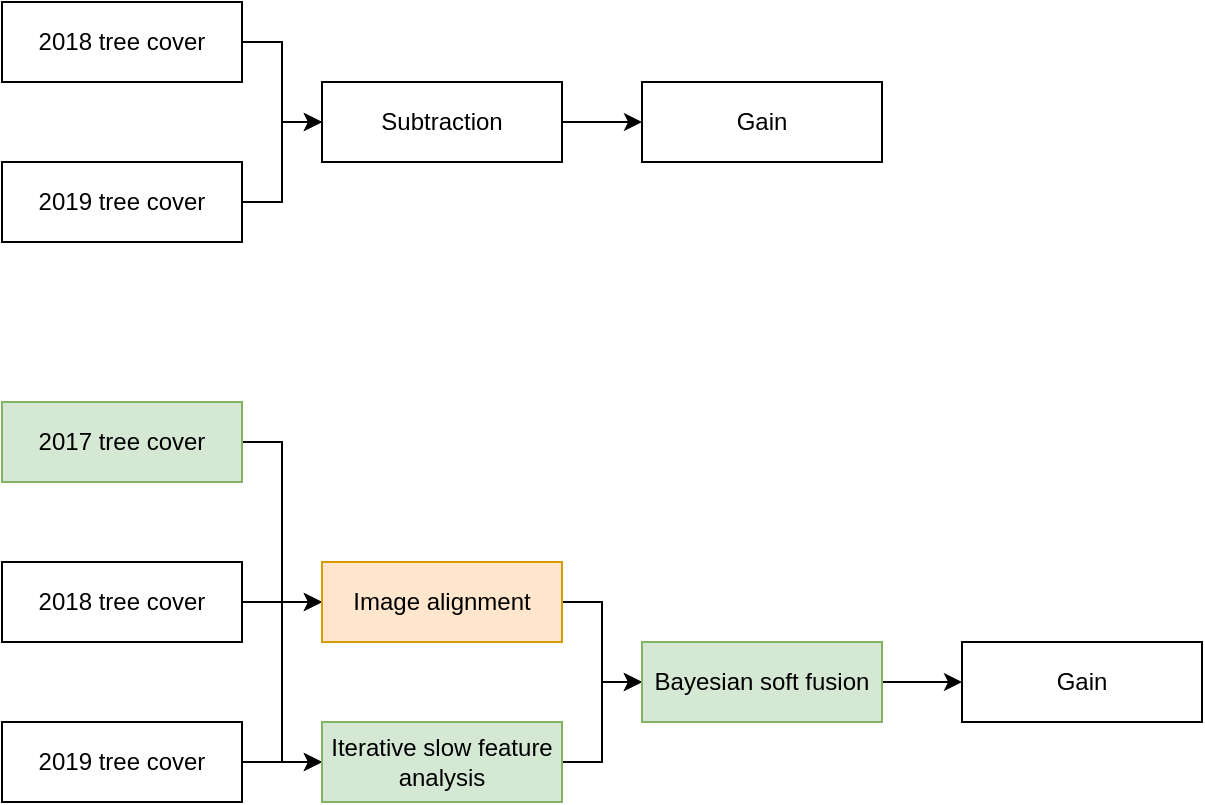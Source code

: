 <mxfile version="13.6.6" type="device"><diagram id="a_SM-0DzwpUyp__AXckt" name="Page-1"><mxGraphModel dx="855" dy="581" grid="1" gridSize="10" guides="1" tooltips="1" connect="1" arrows="1" fold="1" page="1" pageScale="1" pageWidth="850" pageHeight="1100" math="0" shadow="0"><root><mxCell id="0"/><mxCell id="1" parent="0"/><mxCell id="HCmHj16jafyj0x2qQUfo-13" style="edgeStyle=orthogonalEdgeStyle;rounded=0;orthogonalLoop=1;jettySize=auto;html=1;exitX=1;exitY=0.5;exitDx=0;exitDy=0;" edge="1" parent="1" source="HCmHj16jafyj0x2qQUfo-1"><mxGeometry relative="1" as="geometry"><mxPoint x="280" y="180" as="targetPoint"/><Array as="points"><mxPoint x="260" y="140"/><mxPoint x="260" y="180"/></Array></mxGeometry></mxCell><mxCell id="HCmHj16jafyj0x2qQUfo-1" value="2018 tree cover" style="rounded=0;whiteSpace=wrap;html=1;" vertex="1" parent="1"><mxGeometry x="120" y="120" width="120" height="40" as="geometry"/></mxCell><mxCell id="HCmHj16jafyj0x2qQUfo-12" style="edgeStyle=orthogonalEdgeStyle;rounded=0;orthogonalLoop=1;jettySize=auto;html=1;exitX=1;exitY=0.5;exitDx=0;exitDy=0;entryX=0;entryY=0.5;entryDx=0;entryDy=0;" edge="1" parent="1" source="HCmHj16jafyj0x2qQUfo-2" target="HCmHj16jafyj0x2qQUfo-3"><mxGeometry relative="1" as="geometry"/></mxCell><mxCell id="HCmHj16jafyj0x2qQUfo-2" value="2019 tree cover" style="rounded=0;whiteSpace=wrap;html=1;" vertex="1" parent="1"><mxGeometry x="120" y="200" width="120" height="40" as="geometry"/></mxCell><mxCell id="HCmHj16jafyj0x2qQUfo-14" style="edgeStyle=orthogonalEdgeStyle;rounded=0;orthogonalLoop=1;jettySize=auto;html=1;exitX=1;exitY=0.5;exitDx=0;exitDy=0;entryX=0;entryY=0.5;entryDx=0;entryDy=0;" edge="1" parent="1" source="HCmHj16jafyj0x2qQUfo-3" target="HCmHj16jafyj0x2qQUfo-4"><mxGeometry relative="1" as="geometry"/></mxCell><mxCell id="HCmHj16jafyj0x2qQUfo-3" value="Subtraction" style="rounded=0;whiteSpace=wrap;html=1;" vertex="1" parent="1"><mxGeometry x="280" y="160" width="120" height="40" as="geometry"/></mxCell><mxCell id="HCmHj16jafyj0x2qQUfo-4" value="Gain" style="rounded=0;whiteSpace=wrap;html=1;" vertex="1" parent="1"><mxGeometry x="440" y="160" width="120" height="40" as="geometry"/></mxCell><mxCell id="HCmHj16jafyj0x2qQUfo-15" style="edgeStyle=orthogonalEdgeStyle;rounded=0;orthogonalLoop=1;jettySize=auto;html=1;exitX=1;exitY=0.5;exitDx=0;exitDy=0;entryX=0;entryY=0.5;entryDx=0;entryDy=0;" edge="1" parent="1" source="HCmHj16jafyj0x2qQUfo-5" target="HCmHj16jafyj0x2qQUfo-8"><mxGeometry relative="1" as="geometry"/></mxCell><mxCell id="HCmHj16jafyj0x2qQUfo-19" style="edgeStyle=orthogonalEdgeStyle;rounded=0;orthogonalLoop=1;jettySize=auto;html=1;exitX=1;exitY=0.5;exitDx=0;exitDy=0;" edge="1" parent="1" source="HCmHj16jafyj0x2qQUfo-5"><mxGeometry relative="1" as="geometry"><mxPoint x="280" y="500" as="targetPoint"/><Array as="points"><mxPoint x="260" y="340"/><mxPoint x="260" y="500"/></Array></mxGeometry></mxCell><mxCell id="HCmHj16jafyj0x2qQUfo-5" value="2017 tree cover" style="rounded=0;whiteSpace=wrap;html=1;fillColor=#d5e8d4;strokeColor=#82b366;" vertex="1" parent="1"><mxGeometry x="120" y="320" width="120" height="40" as="geometry"/></mxCell><mxCell id="HCmHj16jafyj0x2qQUfo-16" style="edgeStyle=orthogonalEdgeStyle;rounded=0;orthogonalLoop=1;jettySize=auto;html=1;exitX=1;exitY=0.5;exitDx=0;exitDy=0;" edge="1" parent="1" source="HCmHj16jafyj0x2qQUfo-6"><mxGeometry relative="1" as="geometry"><mxPoint x="290" y="420" as="targetPoint"/></mxGeometry></mxCell><mxCell id="HCmHj16jafyj0x2qQUfo-6" value="2018 tree cover" style="rounded=0;whiteSpace=wrap;html=1;" vertex="1" parent="1"><mxGeometry x="120" y="400" width="120" height="40" as="geometry"/></mxCell><mxCell id="HCmHj16jafyj0x2qQUfo-17" style="edgeStyle=orthogonalEdgeStyle;rounded=0;orthogonalLoop=1;jettySize=auto;html=1;exitX=1;exitY=0.5;exitDx=0;exitDy=0;entryX=0;entryY=0.5;entryDx=0;entryDy=0;" edge="1" parent="1" source="HCmHj16jafyj0x2qQUfo-7" target="HCmHj16jafyj0x2qQUfo-8"><mxGeometry relative="1" as="geometry"/></mxCell><mxCell id="HCmHj16jafyj0x2qQUfo-18" style="edgeStyle=orthogonalEdgeStyle;rounded=0;orthogonalLoop=1;jettySize=auto;html=1;exitX=1;exitY=0.5;exitDx=0;exitDy=0;entryX=0;entryY=0.5;entryDx=0;entryDy=0;" edge="1" parent="1" source="HCmHj16jafyj0x2qQUfo-7" target="HCmHj16jafyj0x2qQUfo-9"><mxGeometry relative="1" as="geometry"/></mxCell><mxCell id="HCmHj16jafyj0x2qQUfo-7" value="2019 tree cover" style="rounded=0;whiteSpace=wrap;html=1;" vertex="1" parent="1"><mxGeometry x="120" y="480" width="120" height="40" as="geometry"/></mxCell><mxCell id="HCmHj16jafyj0x2qQUfo-20" style="edgeStyle=orthogonalEdgeStyle;rounded=0;orthogonalLoop=1;jettySize=auto;html=1;exitX=1;exitY=0.5;exitDx=0;exitDy=0;entryX=0;entryY=0.5;entryDx=0;entryDy=0;" edge="1" parent="1" source="HCmHj16jafyj0x2qQUfo-8" target="HCmHj16jafyj0x2qQUfo-10"><mxGeometry relative="1" as="geometry"/></mxCell><mxCell id="HCmHj16jafyj0x2qQUfo-8" value="Image alignment" style="rounded=0;whiteSpace=wrap;html=1;fillColor=#ffe6cc;strokeColor=#d79b00;" vertex="1" parent="1"><mxGeometry x="280" y="400" width="120" height="40" as="geometry"/></mxCell><mxCell id="HCmHj16jafyj0x2qQUfo-21" style="edgeStyle=orthogonalEdgeStyle;rounded=0;orthogonalLoop=1;jettySize=auto;html=1;exitX=1;exitY=0.5;exitDx=0;exitDy=0;entryX=0;entryY=0.5;entryDx=0;entryDy=0;" edge="1" parent="1" source="HCmHj16jafyj0x2qQUfo-9" target="HCmHj16jafyj0x2qQUfo-10"><mxGeometry relative="1" as="geometry"/></mxCell><mxCell id="HCmHj16jafyj0x2qQUfo-9" value="Iterative slow feature analysis" style="rounded=0;whiteSpace=wrap;html=1;fillColor=#d5e8d4;strokeColor=#82b366;" vertex="1" parent="1"><mxGeometry x="280" y="480" width="120" height="40" as="geometry"/></mxCell><mxCell id="HCmHj16jafyj0x2qQUfo-22" style="edgeStyle=orthogonalEdgeStyle;rounded=0;orthogonalLoop=1;jettySize=auto;html=1;exitX=1;exitY=0.5;exitDx=0;exitDy=0;entryX=0;entryY=0.5;entryDx=0;entryDy=0;" edge="1" parent="1" source="HCmHj16jafyj0x2qQUfo-10" target="HCmHj16jafyj0x2qQUfo-11"><mxGeometry relative="1" as="geometry"/></mxCell><mxCell id="HCmHj16jafyj0x2qQUfo-10" value="Bayesian soft fusion" style="rounded=0;whiteSpace=wrap;html=1;fillColor=#d5e8d4;strokeColor=#82b366;" vertex="1" parent="1"><mxGeometry x="440" y="440" width="120" height="40" as="geometry"/></mxCell><mxCell id="HCmHj16jafyj0x2qQUfo-11" value="Gain" style="rounded=0;whiteSpace=wrap;html=1;" vertex="1" parent="1"><mxGeometry x="600" y="440" width="120" height="40" as="geometry"/></mxCell></root></mxGraphModel></diagram></mxfile>